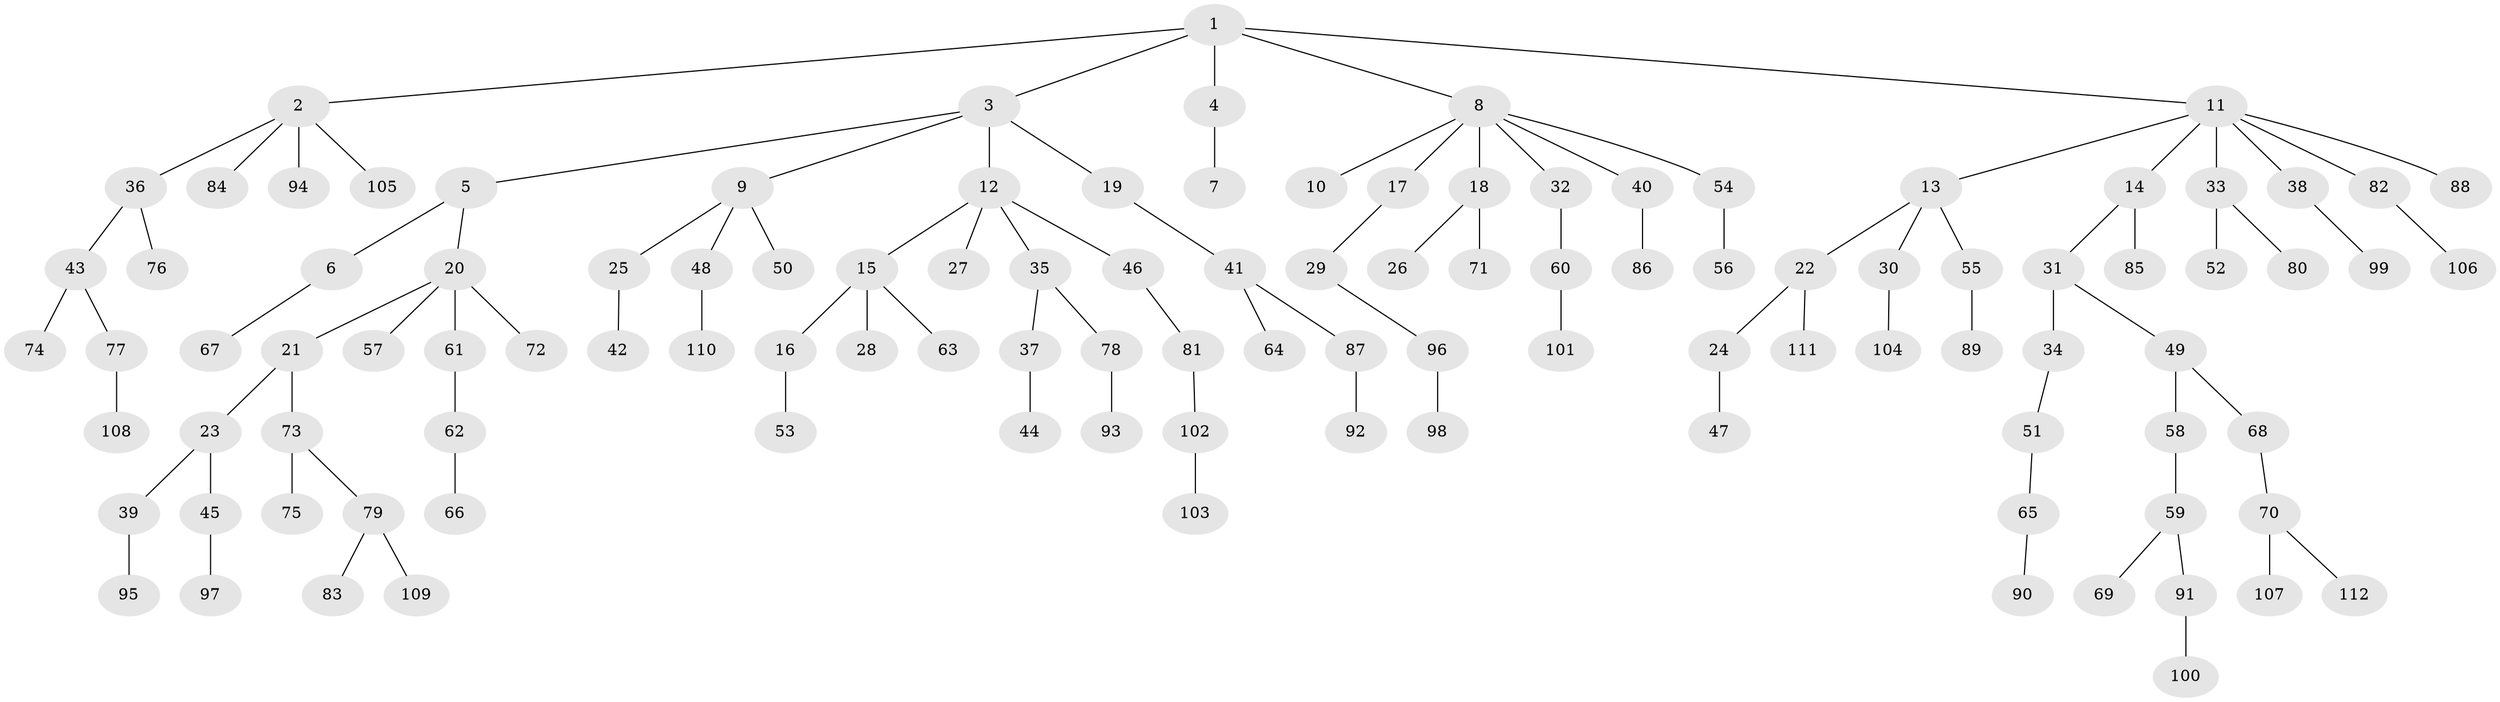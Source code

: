 // coarse degree distribution, {10: 0.014084507042253521, 6: 0.04225352112676056, 5: 0.028169014084507043, 1: 0.5915492957746479, 3: 0.1267605633802817, 7: 0.014084507042253521, 2: 0.18309859154929578}
// Generated by graph-tools (version 1.1) at 2025/42/03/06/25 10:42:06]
// undirected, 112 vertices, 111 edges
graph export_dot {
graph [start="1"]
  node [color=gray90,style=filled];
  1;
  2;
  3;
  4;
  5;
  6;
  7;
  8;
  9;
  10;
  11;
  12;
  13;
  14;
  15;
  16;
  17;
  18;
  19;
  20;
  21;
  22;
  23;
  24;
  25;
  26;
  27;
  28;
  29;
  30;
  31;
  32;
  33;
  34;
  35;
  36;
  37;
  38;
  39;
  40;
  41;
  42;
  43;
  44;
  45;
  46;
  47;
  48;
  49;
  50;
  51;
  52;
  53;
  54;
  55;
  56;
  57;
  58;
  59;
  60;
  61;
  62;
  63;
  64;
  65;
  66;
  67;
  68;
  69;
  70;
  71;
  72;
  73;
  74;
  75;
  76;
  77;
  78;
  79;
  80;
  81;
  82;
  83;
  84;
  85;
  86;
  87;
  88;
  89;
  90;
  91;
  92;
  93;
  94;
  95;
  96;
  97;
  98;
  99;
  100;
  101;
  102;
  103;
  104;
  105;
  106;
  107;
  108;
  109;
  110;
  111;
  112;
  1 -- 2;
  1 -- 3;
  1 -- 4;
  1 -- 8;
  1 -- 11;
  2 -- 36;
  2 -- 84;
  2 -- 94;
  2 -- 105;
  3 -- 5;
  3 -- 9;
  3 -- 12;
  3 -- 19;
  4 -- 7;
  5 -- 6;
  5 -- 20;
  6 -- 67;
  8 -- 10;
  8 -- 17;
  8 -- 18;
  8 -- 32;
  8 -- 40;
  8 -- 54;
  9 -- 25;
  9 -- 48;
  9 -- 50;
  11 -- 13;
  11 -- 14;
  11 -- 33;
  11 -- 38;
  11 -- 82;
  11 -- 88;
  12 -- 15;
  12 -- 27;
  12 -- 35;
  12 -- 46;
  13 -- 22;
  13 -- 30;
  13 -- 55;
  14 -- 31;
  14 -- 85;
  15 -- 16;
  15 -- 28;
  15 -- 63;
  16 -- 53;
  17 -- 29;
  18 -- 26;
  18 -- 71;
  19 -- 41;
  20 -- 21;
  20 -- 57;
  20 -- 61;
  20 -- 72;
  21 -- 23;
  21 -- 73;
  22 -- 24;
  22 -- 111;
  23 -- 39;
  23 -- 45;
  24 -- 47;
  25 -- 42;
  29 -- 96;
  30 -- 104;
  31 -- 34;
  31 -- 49;
  32 -- 60;
  33 -- 52;
  33 -- 80;
  34 -- 51;
  35 -- 37;
  35 -- 78;
  36 -- 43;
  36 -- 76;
  37 -- 44;
  38 -- 99;
  39 -- 95;
  40 -- 86;
  41 -- 64;
  41 -- 87;
  43 -- 74;
  43 -- 77;
  45 -- 97;
  46 -- 81;
  48 -- 110;
  49 -- 58;
  49 -- 68;
  51 -- 65;
  54 -- 56;
  55 -- 89;
  58 -- 59;
  59 -- 69;
  59 -- 91;
  60 -- 101;
  61 -- 62;
  62 -- 66;
  65 -- 90;
  68 -- 70;
  70 -- 107;
  70 -- 112;
  73 -- 75;
  73 -- 79;
  77 -- 108;
  78 -- 93;
  79 -- 83;
  79 -- 109;
  81 -- 102;
  82 -- 106;
  87 -- 92;
  91 -- 100;
  96 -- 98;
  102 -- 103;
}
